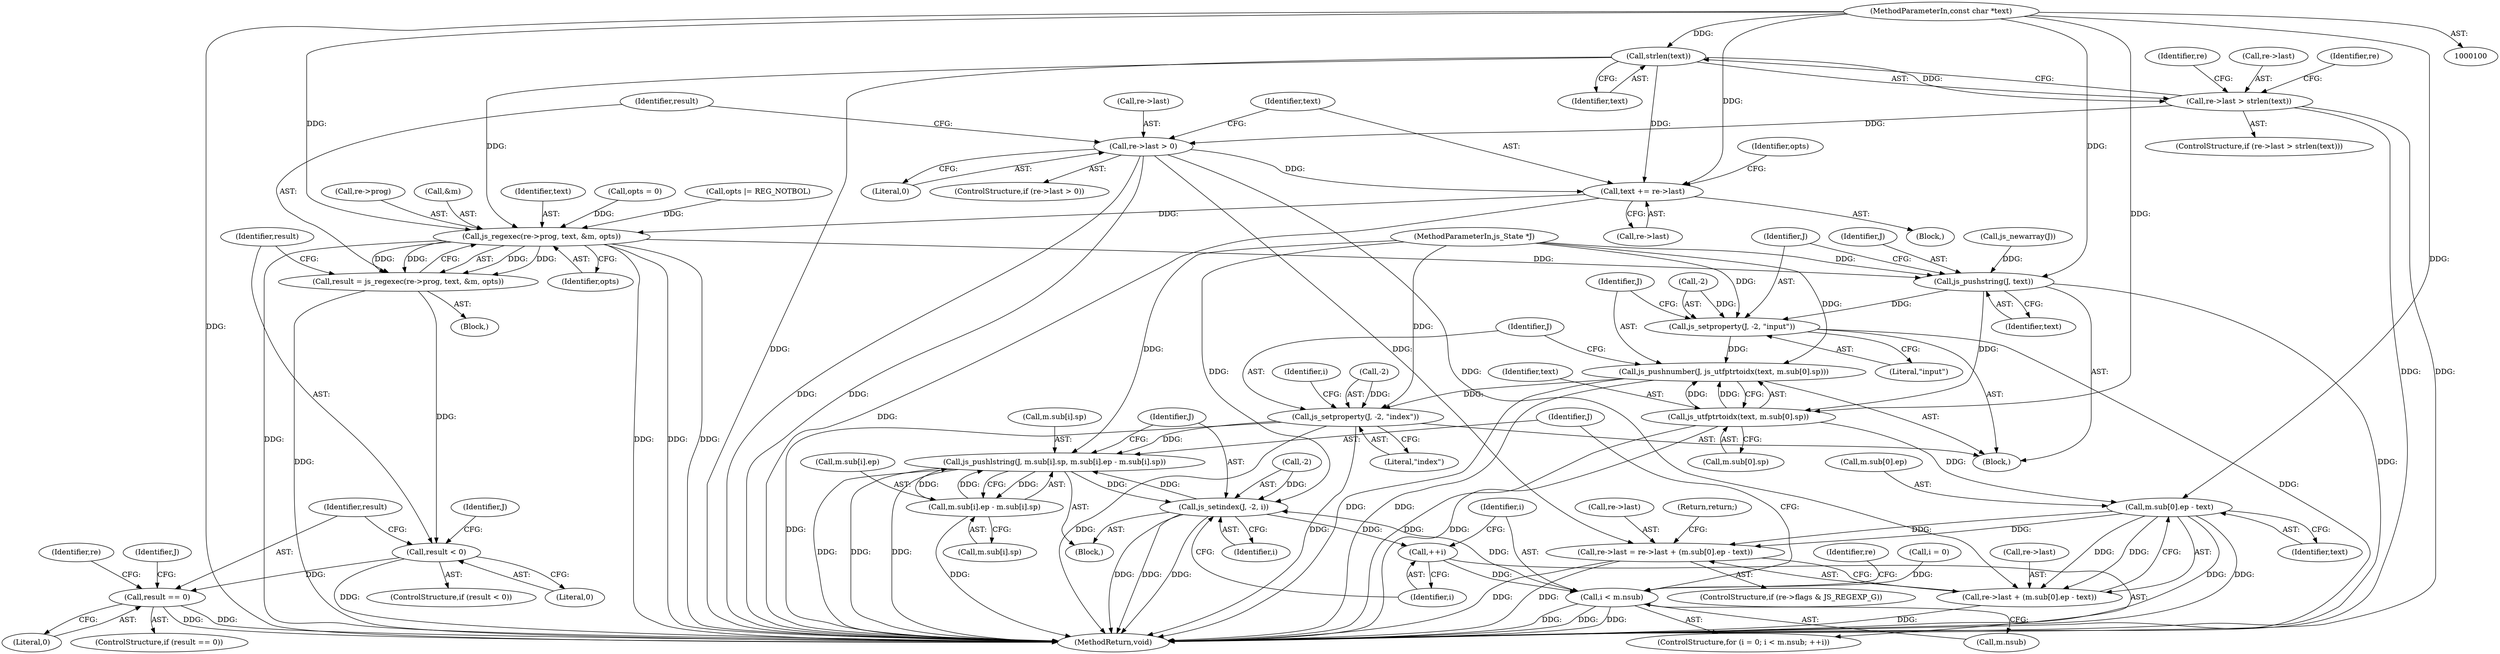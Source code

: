 digraph "0_mujs_00d4606c3baf813b7b1c176823b2729bf51002a2_0@API" {
"1000124" [label="(Call,strlen(text))"];
"1000103" [label="(MethodParameterIn,const char *text)"];
"1000120" [label="(Call,re->last > strlen(text))"];
"1000136" [label="(Call,re->last > 0)"];
"1000142" [label="(Call,text += re->last)"];
"1000152" [label="(Call,js_regexec(re->prog, text, &m, opts))"];
"1000150" [label="(Call,result = js_regexec(re->prog, text, &m, opts))"];
"1000161" [label="(Call,result < 0)"];
"1000168" [label="(Call,result == 0)"];
"1000174" [label="(Call,js_pushstring(J, text))"];
"1000177" [label="(Call,js_setproperty(J, -2, \"input\"))"];
"1000182" [label="(Call,js_pushnumber(J, js_utfptrtoidx(text, m.sub[0].sp)))"];
"1000193" [label="(Call,js_setproperty(J, -2, \"index\"))"];
"1000210" [label="(Call,js_pushlstring(J, m.sub[i].sp, m.sub[i].ep - m.sub[i].sp))"];
"1000219" [label="(Call,m.sub[i].ep - m.sub[i].sp)"];
"1000234" [label="(Call,js_setindex(J, -2, i))"];
"1000207" [label="(Call,++i)"];
"1000202" [label="(Call,i < m.nsub)"];
"1000184" [label="(Call,js_utfptrtoidx(text, m.sub[0].sp))"];
"1000253" [label="(Call,m.sub[0].ep - text)"];
"1000245" [label="(Call,re->last = re->last + (m.sub[0].ep - text))"];
"1000249" [label="(Call,re->last + (m.sub[0].ep - text))"];
"1000150" [label="(Call,result = js_regexec(re->prog, text, &m, opts))"];
"1000143" [label="(Identifier,text)"];
"1000175" [label="(Identifier,J)"];
"1000141" [label="(Block,)"];
"1000161" [label="(Call,result < 0)"];
"1000119" [label="(ControlStructure,if (re->last > strlen(text)))"];
"1000169" [label="(Identifier,result)"];
"1000159" [label="(Identifier,opts)"];
"1000210" [label="(Call,js_pushlstring(J, m.sub[i].sp, m.sub[i].ep - m.sub[i].sp))"];
"1000177" [label="(Call,js_setproperty(J, -2, \"input\"))"];
"1000235" [label="(Identifier,J)"];
"1000183" [label="(Identifier,J)"];
"1000140" [label="(Literal,0)"];
"1000194" [label="(Identifier,J)"];
"1000254" [label="(Call,m.sub[0].ep)"];
"1000120" [label="(Call,re->last > strlen(text))"];
"1000253" [label="(Call,m.sub[0].ep - text)"];
"1000246" [label="(Call,re->last)"];
"1000276" [label="(MethodReturn,void)"];
"1000203" [label="(Identifier,i)"];
"1000212" [label="(Call,m.sub[i].sp)"];
"1000197" [label="(Literal,\"index\")"];
"1000209" [label="(Block,)"];
"1000220" [label="(Call,m.sub[i].ep)"];
"1000242" [label="(Identifier,re)"];
"1000234" [label="(Call,js_setindex(J, -2, i))"];
"1000261" [label="(Identifier,text)"];
"1000151" [label="(Identifier,result)"];
"1000162" [label="(Identifier,result)"];
"1000208" [label="(Identifier,i)"];
"1000181" [label="(Literal,\"input\")"];
"1000136" [label="(Call,re->last > 0)"];
"1000121" [label="(Call,re->last)"];
"1000135" [label="(ControlStructure,if (re->last > 0))"];
"1000165" [label="(Identifier,J)"];
"1000156" [label="(Identifier,text)"];
"1000167" [label="(ControlStructure,if (result == 0))"];
"1000104" [label="(Block,)"];
"1000198" [label="(ControlStructure,for (i = 0; i < m.nsub; ++i))"];
"1000239" [label="(ControlStructure,if (re->flags & JS_REGEXP_G))"];
"1000101" [label="(MethodParameterIn,js_State *J)"];
"1000250" [label="(Call,re->last)"];
"1000168" [label="(Call,result == 0)"];
"1000148" [label="(Identifier,opts)"];
"1000227" [label="(Call,m.sub[i].sp)"];
"1000172" [label="(Call,js_newarray(J))"];
"1000109" [label="(Call,opts = 0)"];
"1000236" [label="(Call,-2)"];
"1000186" [label="(Call,m.sub[0].sp)"];
"1000142" [label="(Call,text += re->last)"];
"1000144" [label="(Call,re->last)"];
"1000204" [label="(Call,m.nsub)"];
"1000245" [label="(Call,re->last = re->last + (m.sub[0].ep - text))"];
"1000185" [label="(Identifier,text)"];
"1000125" [label="(Identifier,text)"];
"1000182" [label="(Call,js_pushnumber(J, js_utfptrtoidx(text, m.sub[0].sp)))"];
"1000173" [label="(Identifier,J)"];
"1000147" [label="(Call,opts |= REG_NOTBOL)"];
"1000195" [label="(Call,-2)"];
"1000238" [label="(Identifier,i)"];
"1000199" [label="(Call,i = 0)"];
"1000202" [label="(Call,i < m.nsub)"];
"1000219" [label="(Call,m.sub[i].ep - m.sub[i].sp)"];
"1000211" [label="(Identifier,J)"];
"1000249" [label="(Call,re->last + (m.sub[0].ep - text))"];
"1000266" [label="(Identifier,re)"];
"1000184" [label="(Call,js_utfptrtoidx(text, m.sub[0].sp))"];
"1000176" [label="(Identifier,text)"];
"1000160" [label="(ControlStructure,if (result < 0))"];
"1000153" [label="(Call,re->prog)"];
"1000103" [label="(MethodParameterIn,const char *text)"];
"1000174" [label="(Call,js_pushstring(J, text))"];
"1000137" [label="(Call,re->last)"];
"1000171" [label="(Block,)"];
"1000193" [label="(Call,js_setproperty(J, -2, \"index\"))"];
"1000157" [label="(Call,&m)"];
"1000200" [label="(Identifier,i)"];
"1000207" [label="(Call,++i)"];
"1000179" [label="(Call,-2)"];
"1000262" [label="(Return,return;)"];
"1000138" [label="(Identifier,re)"];
"1000152" [label="(Call,js_regexec(re->prog, text, &m, opts))"];
"1000170" [label="(Literal,0)"];
"1000178" [label="(Identifier,J)"];
"1000124" [label="(Call,strlen(text))"];
"1000129" [label="(Identifier,re)"];
"1000163" [label="(Literal,0)"];
"1000124" -> "1000120"  [label="AST: "];
"1000124" -> "1000125"  [label="CFG: "];
"1000125" -> "1000124"  [label="AST: "];
"1000120" -> "1000124"  [label="CFG: "];
"1000124" -> "1000276"  [label="DDG: "];
"1000124" -> "1000120"  [label="DDG: "];
"1000103" -> "1000124"  [label="DDG: "];
"1000124" -> "1000142"  [label="DDG: "];
"1000124" -> "1000152"  [label="DDG: "];
"1000103" -> "1000100"  [label="AST: "];
"1000103" -> "1000276"  [label="DDG: "];
"1000103" -> "1000142"  [label="DDG: "];
"1000103" -> "1000152"  [label="DDG: "];
"1000103" -> "1000174"  [label="DDG: "];
"1000103" -> "1000184"  [label="DDG: "];
"1000103" -> "1000253"  [label="DDG: "];
"1000120" -> "1000119"  [label="AST: "];
"1000121" -> "1000120"  [label="AST: "];
"1000129" -> "1000120"  [label="CFG: "];
"1000138" -> "1000120"  [label="CFG: "];
"1000120" -> "1000276"  [label="DDG: "];
"1000120" -> "1000276"  [label="DDG: "];
"1000120" -> "1000136"  [label="DDG: "];
"1000136" -> "1000135"  [label="AST: "];
"1000136" -> "1000140"  [label="CFG: "];
"1000137" -> "1000136"  [label="AST: "];
"1000140" -> "1000136"  [label="AST: "];
"1000143" -> "1000136"  [label="CFG: "];
"1000151" -> "1000136"  [label="CFG: "];
"1000136" -> "1000276"  [label="DDG: "];
"1000136" -> "1000276"  [label="DDG: "];
"1000136" -> "1000142"  [label="DDG: "];
"1000136" -> "1000245"  [label="DDG: "];
"1000136" -> "1000249"  [label="DDG: "];
"1000142" -> "1000141"  [label="AST: "];
"1000142" -> "1000144"  [label="CFG: "];
"1000143" -> "1000142"  [label="AST: "];
"1000144" -> "1000142"  [label="AST: "];
"1000148" -> "1000142"  [label="CFG: "];
"1000142" -> "1000276"  [label="DDG: "];
"1000142" -> "1000152"  [label="DDG: "];
"1000152" -> "1000150"  [label="AST: "];
"1000152" -> "1000159"  [label="CFG: "];
"1000153" -> "1000152"  [label="AST: "];
"1000156" -> "1000152"  [label="AST: "];
"1000157" -> "1000152"  [label="AST: "];
"1000159" -> "1000152"  [label="AST: "];
"1000150" -> "1000152"  [label="CFG: "];
"1000152" -> "1000276"  [label="DDG: "];
"1000152" -> "1000276"  [label="DDG: "];
"1000152" -> "1000276"  [label="DDG: "];
"1000152" -> "1000276"  [label="DDG: "];
"1000152" -> "1000150"  [label="DDG: "];
"1000152" -> "1000150"  [label="DDG: "];
"1000152" -> "1000150"  [label="DDG: "];
"1000152" -> "1000150"  [label="DDG: "];
"1000147" -> "1000152"  [label="DDG: "];
"1000109" -> "1000152"  [label="DDG: "];
"1000152" -> "1000174"  [label="DDG: "];
"1000150" -> "1000104"  [label="AST: "];
"1000151" -> "1000150"  [label="AST: "];
"1000162" -> "1000150"  [label="CFG: "];
"1000150" -> "1000276"  [label="DDG: "];
"1000150" -> "1000161"  [label="DDG: "];
"1000161" -> "1000160"  [label="AST: "];
"1000161" -> "1000163"  [label="CFG: "];
"1000162" -> "1000161"  [label="AST: "];
"1000163" -> "1000161"  [label="AST: "];
"1000165" -> "1000161"  [label="CFG: "];
"1000169" -> "1000161"  [label="CFG: "];
"1000161" -> "1000276"  [label="DDG: "];
"1000161" -> "1000168"  [label="DDG: "];
"1000168" -> "1000167"  [label="AST: "];
"1000168" -> "1000170"  [label="CFG: "];
"1000169" -> "1000168"  [label="AST: "];
"1000170" -> "1000168"  [label="AST: "];
"1000173" -> "1000168"  [label="CFG: "];
"1000266" -> "1000168"  [label="CFG: "];
"1000168" -> "1000276"  [label="DDG: "];
"1000168" -> "1000276"  [label="DDG: "];
"1000174" -> "1000171"  [label="AST: "];
"1000174" -> "1000176"  [label="CFG: "];
"1000175" -> "1000174"  [label="AST: "];
"1000176" -> "1000174"  [label="AST: "];
"1000178" -> "1000174"  [label="CFG: "];
"1000174" -> "1000276"  [label="DDG: "];
"1000172" -> "1000174"  [label="DDG: "];
"1000101" -> "1000174"  [label="DDG: "];
"1000174" -> "1000177"  [label="DDG: "];
"1000174" -> "1000184"  [label="DDG: "];
"1000177" -> "1000171"  [label="AST: "];
"1000177" -> "1000181"  [label="CFG: "];
"1000178" -> "1000177"  [label="AST: "];
"1000179" -> "1000177"  [label="AST: "];
"1000181" -> "1000177"  [label="AST: "];
"1000183" -> "1000177"  [label="CFG: "];
"1000177" -> "1000276"  [label="DDG: "];
"1000101" -> "1000177"  [label="DDG: "];
"1000179" -> "1000177"  [label="DDG: "];
"1000177" -> "1000182"  [label="DDG: "];
"1000182" -> "1000171"  [label="AST: "];
"1000182" -> "1000184"  [label="CFG: "];
"1000183" -> "1000182"  [label="AST: "];
"1000184" -> "1000182"  [label="AST: "];
"1000194" -> "1000182"  [label="CFG: "];
"1000182" -> "1000276"  [label="DDG: "];
"1000182" -> "1000276"  [label="DDG: "];
"1000101" -> "1000182"  [label="DDG: "];
"1000184" -> "1000182"  [label="DDG: "];
"1000184" -> "1000182"  [label="DDG: "];
"1000182" -> "1000193"  [label="DDG: "];
"1000193" -> "1000171"  [label="AST: "];
"1000193" -> "1000197"  [label="CFG: "];
"1000194" -> "1000193"  [label="AST: "];
"1000195" -> "1000193"  [label="AST: "];
"1000197" -> "1000193"  [label="AST: "];
"1000200" -> "1000193"  [label="CFG: "];
"1000193" -> "1000276"  [label="DDG: "];
"1000193" -> "1000276"  [label="DDG: "];
"1000193" -> "1000276"  [label="DDG: "];
"1000101" -> "1000193"  [label="DDG: "];
"1000195" -> "1000193"  [label="DDG: "];
"1000193" -> "1000210"  [label="DDG: "];
"1000210" -> "1000209"  [label="AST: "];
"1000210" -> "1000219"  [label="CFG: "];
"1000211" -> "1000210"  [label="AST: "];
"1000212" -> "1000210"  [label="AST: "];
"1000219" -> "1000210"  [label="AST: "];
"1000235" -> "1000210"  [label="CFG: "];
"1000210" -> "1000276"  [label="DDG: "];
"1000210" -> "1000276"  [label="DDG: "];
"1000210" -> "1000276"  [label="DDG: "];
"1000234" -> "1000210"  [label="DDG: "];
"1000101" -> "1000210"  [label="DDG: "];
"1000219" -> "1000210"  [label="DDG: "];
"1000219" -> "1000210"  [label="DDG: "];
"1000210" -> "1000219"  [label="DDG: "];
"1000210" -> "1000234"  [label="DDG: "];
"1000219" -> "1000227"  [label="CFG: "];
"1000220" -> "1000219"  [label="AST: "];
"1000227" -> "1000219"  [label="AST: "];
"1000219" -> "1000276"  [label="DDG: "];
"1000234" -> "1000209"  [label="AST: "];
"1000234" -> "1000238"  [label="CFG: "];
"1000235" -> "1000234"  [label="AST: "];
"1000236" -> "1000234"  [label="AST: "];
"1000238" -> "1000234"  [label="AST: "];
"1000208" -> "1000234"  [label="CFG: "];
"1000234" -> "1000276"  [label="DDG: "];
"1000234" -> "1000276"  [label="DDG: "];
"1000234" -> "1000276"  [label="DDG: "];
"1000234" -> "1000207"  [label="DDG: "];
"1000101" -> "1000234"  [label="DDG: "];
"1000236" -> "1000234"  [label="DDG: "];
"1000202" -> "1000234"  [label="DDG: "];
"1000207" -> "1000198"  [label="AST: "];
"1000207" -> "1000208"  [label="CFG: "];
"1000208" -> "1000207"  [label="AST: "];
"1000203" -> "1000207"  [label="CFG: "];
"1000207" -> "1000202"  [label="DDG: "];
"1000202" -> "1000198"  [label="AST: "];
"1000202" -> "1000204"  [label="CFG: "];
"1000203" -> "1000202"  [label="AST: "];
"1000204" -> "1000202"  [label="AST: "];
"1000211" -> "1000202"  [label="CFG: "];
"1000242" -> "1000202"  [label="CFG: "];
"1000202" -> "1000276"  [label="DDG: "];
"1000202" -> "1000276"  [label="DDG: "];
"1000202" -> "1000276"  [label="DDG: "];
"1000199" -> "1000202"  [label="DDG: "];
"1000184" -> "1000186"  [label="CFG: "];
"1000185" -> "1000184"  [label="AST: "];
"1000186" -> "1000184"  [label="AST: "];
"1000184" -> "1000276"  [label="DDG: "];
"1000184" -> "1000276"  [label="DDG: "];
"1000184" -> "1000253"  [label="DDG: "];
"1000253" -> "1000249"  [label="AST: "];
"1000253" -> "1000261"  [label="CFG: "];
"1000254" -> "1000253"  [label="AST: "];
"1000261" -> "1000253"  [label="AST: "];
"1000249" -> "1000253"  [label="CFG: "];
"1000253" -> "1000276"  [label="DDG: "];
"1000253" -> "1000276"  [label="DDG: "];
"1000253" -> "1000245"  [label="DDG: "];
"1000253" -> "1000245"  [label="DDG: "];
"1000253" -> "1000249"  [label="DDG: "];
"1000253" -> "1000249"  [label="DDG: "];
"1000245" -> "1000239"  [label="AST: "];
"1000245" -> "1000249"  [label="CFG: "];
"1000246" -> "1000245"  [label="AST: "];
"1000249" -> "1000245"  [label="AST: "];
"1000262" -> "1000245"  [label="CFG: "];
"1000245" -> "1000276"  [label="DDG: "];
"1000245" -> "1000276"  [label="DDG: "];
"1000250" -> "1000249"  [label="AST: "];
"1000249" -> "1000276"  [label="DDG: "];
}
